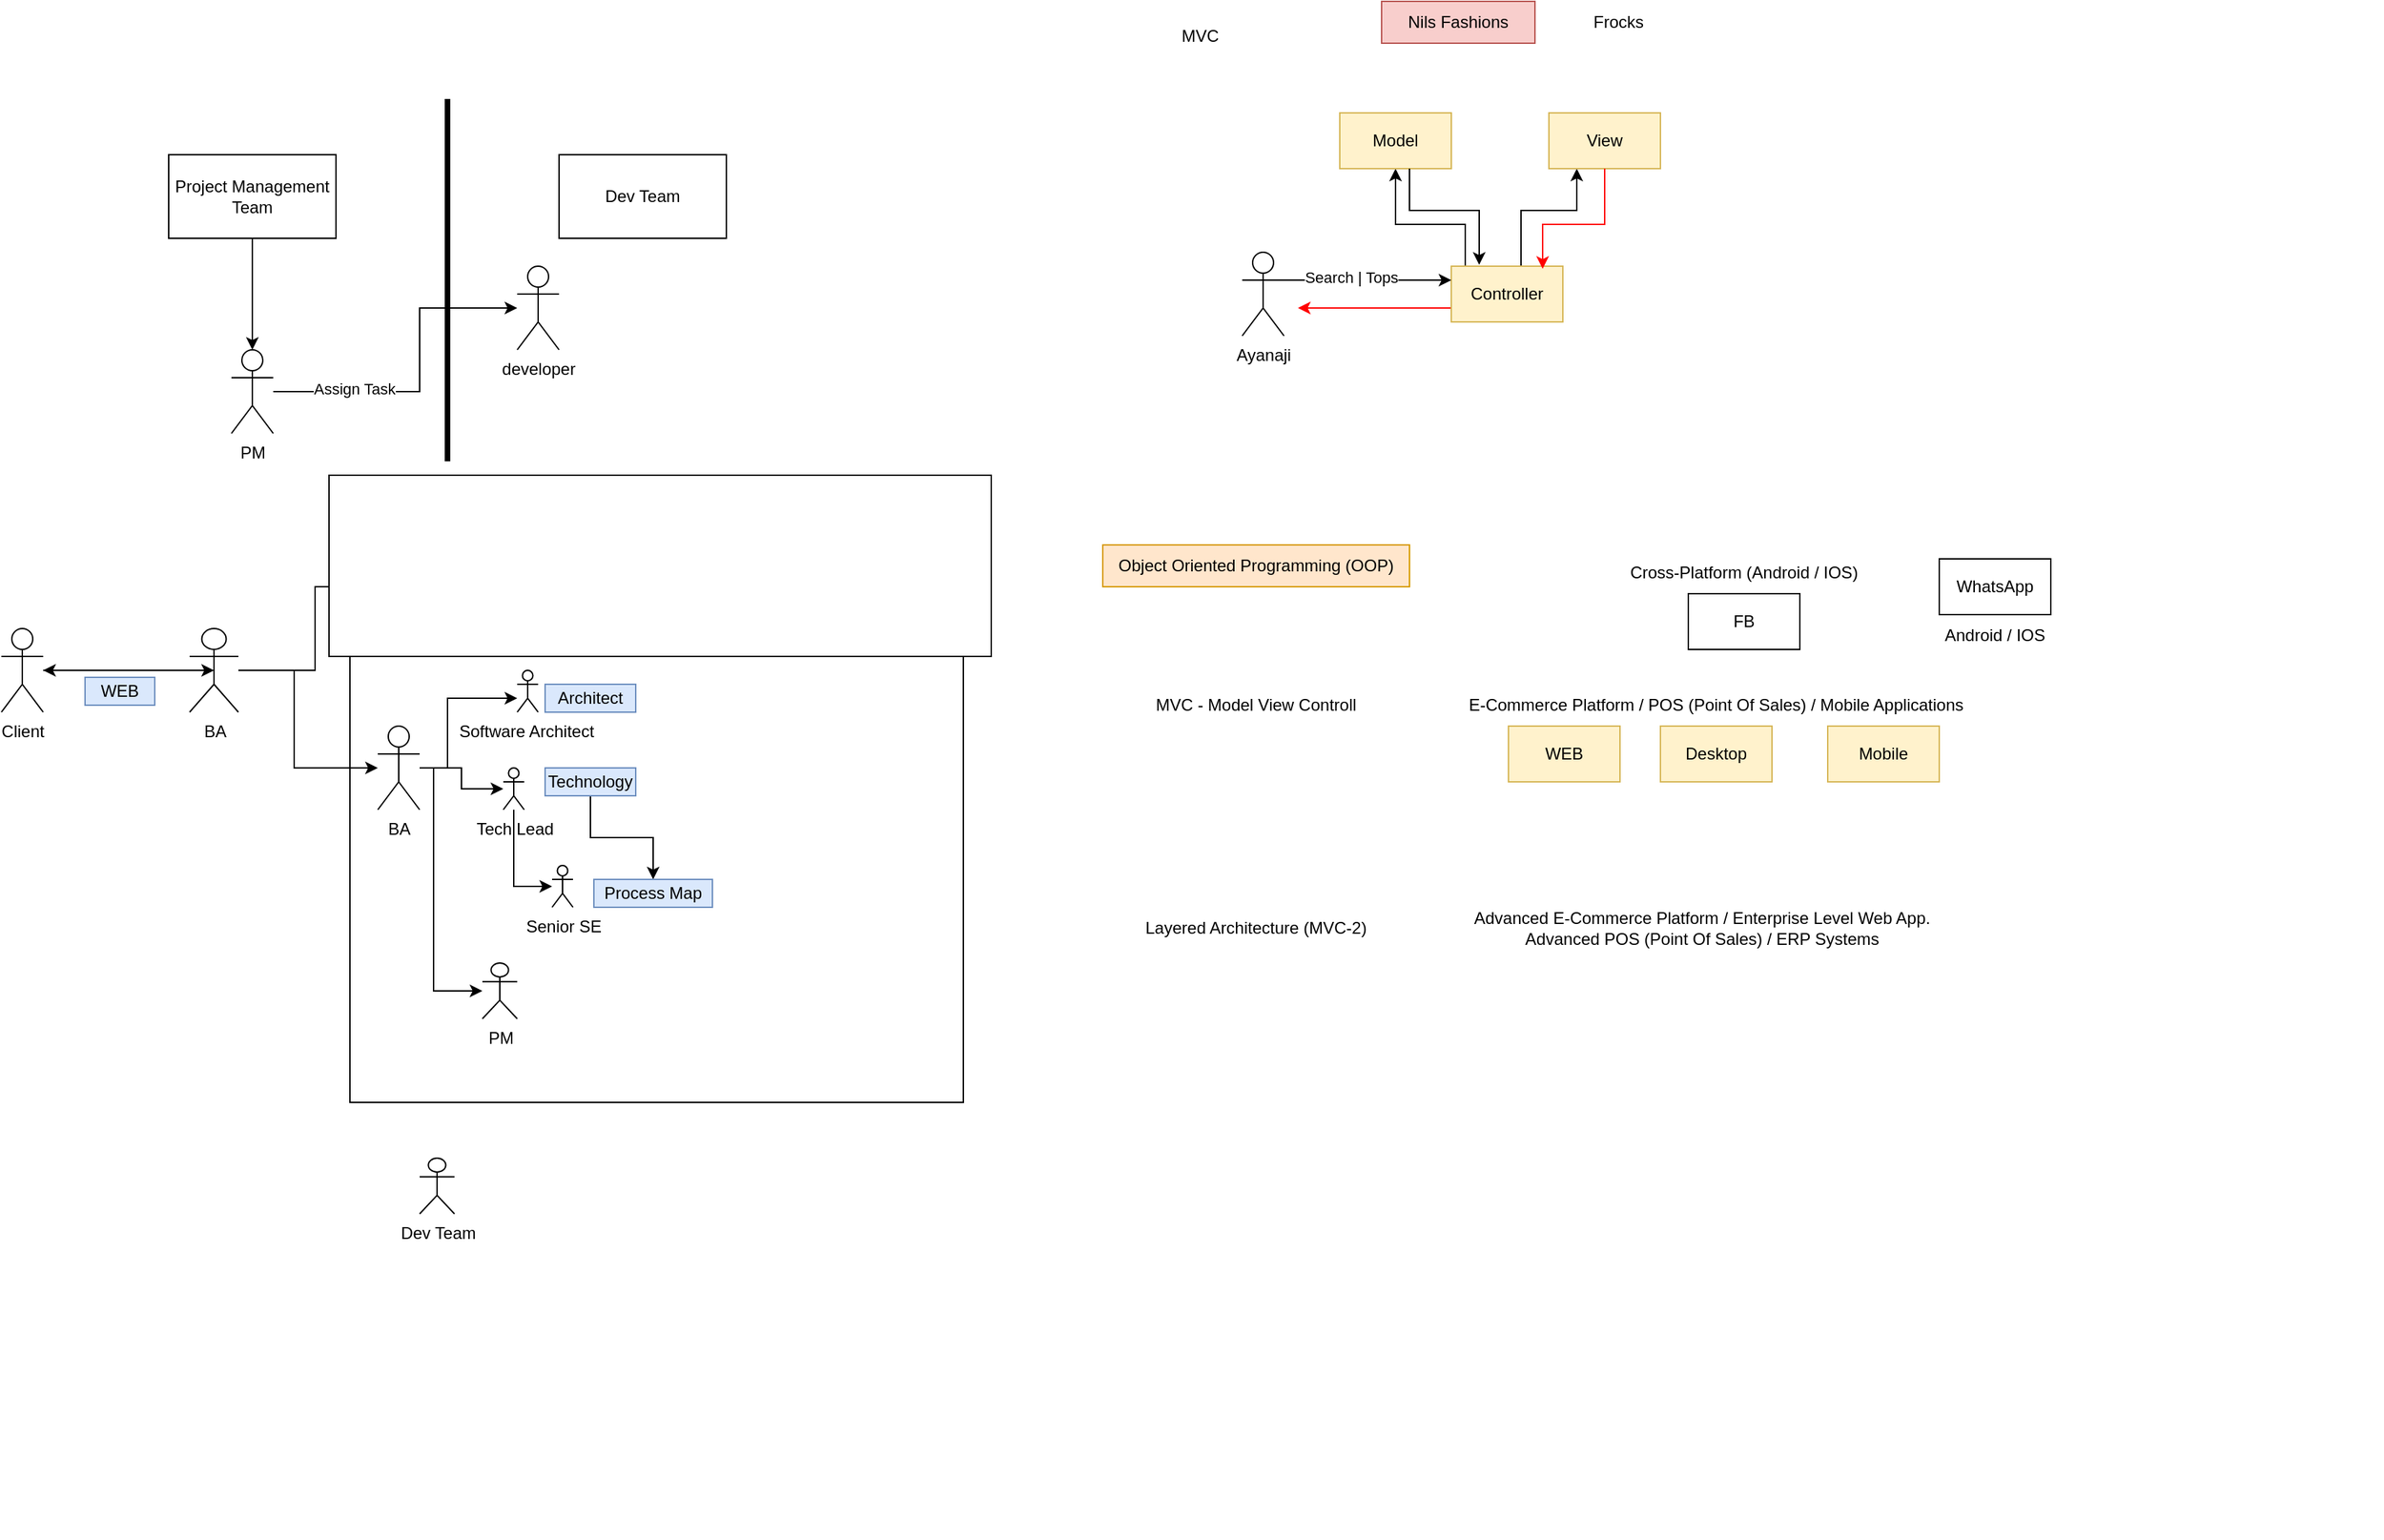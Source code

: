 <mxfile version="23.0.2" type="device">
  <diagram name="Page-1" id="LAC51Xz3Igw1ihRJPp65">
    <mxGraphModel dx="1468" dy="2287" grid="1" gridSize="10" guides="1" tooltips="1" connect="1" arrows="1" fold="1" page="1" pageScale="1" pageWidth="827" pageHeight="1169" math="0" shadow="0">
      <root>
        <mxCell id="0" />
        <mxCell id="1" parent="0" />
        <mxCell id="1yopYpqmZPq9_qok3BCn-6" value="" style="edgeStyle=orthogonalEdgeStyle;rounded=0;orthogonalLoop=1;jettySize=auto;html=1;" parent="1" source="1yopYpqmZPq9_qok3BCn-1" edge="1">
          <mxGeometry relative="1" as="geometry">
            <mxPoint x="260" y="200" as="targetPoint" />
          </mxGeometry>
        </mxCell>
        <mxCell id="1yopYpqmZPq9_qok3BCn-1" value="Project Management&lt;br&gt;Team" style="rounded=0;whiteSpace=wrap;html=1;" parent="1" vertex="1">
          <mxGeometry x="200" y="60" width="120" height="60" as="geometry" />
        </mxCell>
        <mxCell id="1yopYpqmZPq9_qok3BCn-2" value="Dev Team" style="rounded=0;whiteSpace=wrap;html=1;" parent="1" vertex="1">
          <mxGeometry x="480" y="60" width="120" height="60" as="geometry" />
        </mxCell>
        <mxCell id="1yopYpqmZPq9_qok3BCn-3" value="" style="endArrow=none;html=1;rounded=0;strokeWidth=4;" parent="1" edge="1">
          <mxGeometry width="50" height="50" relative="1" as="geometry">
            <mxPoint x="400" y="280" as="sourcePoint" />
            <mxPoint x="400" y="20" as="targetPoint" />
          </mxGeometry>
        </mxCell>
        <mxCell id="1yopYpqmZPq9_qok3BCn-9" value="" style="edgeStyle=orthogonalEdgeStyle;rounded=0;orthogonalLoop=1;jettySize=auto;html=1;" parent="1" source="1yopYpqmZPq9_qok3BCn-7" target="1yopYpqmZPq9_qok3BCn-8" edge="1">
          <mxGeometry relative="1" as="geometry">
            <Array as="points">
              <mxPoint x="380" y="230" />
              <mxPoint x="380" y="170" />
            </Array>
          </mxGeometry>
        </mxCell>
        <mxCell id="1yopYpqmZPq9_qok3BCn-10" value="Assign Task" style="edgeLabel;html=1;align=center;verticalAlign=middle;resizable=0;points=[];" parent="1yopYpqmZPq9_qok3BCn-9" vertex="1" connectable="0">
          <mxGeometry x="-0.505" y="2" relative="1" as="geometry">
            <mxPoint as="offset" />
          </mxGeometry>
        </mxCell>
        <mxCell id="1yopYpqmZPq9_qok3BCn-7" value="PM" style="shape=umlActor;verticalLabelPosition=bottom;verticalAlign=top;html=1;outlineConnect=0;" parent="1" vertex="1">
          <mxGeometry x="245" y="200" width="30" height="60" as="geometry" />
        </mxCell>
        <mxCell id="1yopYpqmZPq9_qok3BCn-8" value="developer" style="shape=umlActor;verticalLabelPosition=bottom;verticalAlign=top;html=1;outlineConnect=0;" parent="1" vertex="1">
          <mxGeometry x="450" y="140" width="30" height="60" as="geometry" />
        </mxCell>
        <mxCell id="1yopYpqmZPq9_qok3BCn-11" value="Client" style="shape=umlActor;verticalLabelPosition=bottom;verticalAlign=top;html=1;outlineConnect=0;" parent="1" vertex="1">
          <mxGeometry x="80" y="400" width="30" height="60" as="geometry" />
        </mxCell>
        <mxCell id="1yopYpqmZPq9_qok3BCn-14" style="edgeStyle=orthogonalEdgeStyle;rounded=0;orthogonalLoop=1;jettySize=auto;html=1;" parent="1" source="1yopYpqmZPq9_qok3BCn-12" edge="1">
          <mxGeometry relative="1" as="geometry">
            <mxPoint x="110" y="430" as="targetPoint" />
          </mxGeometry>
        </mxCell>
        <mxCell id="1yopYpqmZPq9_qok3BCn-15" style="edgeStyle=orthogonalEdgeStyle;rounded=0;orthogonalLoop=1;jettySize=auto;html=1;" parent="1" source="1yopYpqmZPq9_qok3BCn-12" target="1yopYpqmZPq9_qok3BCn-16" edge="1">
          <mxGeometry relative="1" as="geometry">
            <mxPoint x="360" y="430" as="targetPoint" />
          </mxGeometry>
        </mxCell>
        <mxCell id="1yopYpqmZPq9_qok3BCn-20" style="edgeStyle=orthogonalEdgeStyle;rounded=0;orthogonalLoop=1;jettySize=auto;html=1;" parent="1" source="1yopYpqmZPq9_qok3BCn-12" target="1yopYpqmZPq9_qok3BCn-19" edge="1">
          <mxGeometry relative="1" as="geometry">
            <Array as="points">
              <mxPoint x="290" y="430" />
              <mxPoint x="290" y="500" />
            </Array>
          </mxGeometry>
        </mxCell>
        <mxCell id="1yopYpqmZPq9_qok3BCn-12" value="BA" style="shape=umlActor;verticalLabelPosition=bottom;verticalAlign=top;html=1;outlineConnect=0;" parent="1" vertex="1">
          <mxGeometry x="215" y="400" width="35" height="60" as="geometry" />
        </mxCell>
        <mxCell id="1yopYpqmZPq9_qok3BCn-13" style="edgeStyle=orthogonalEdgeStyle;rounded=0;orthogonalLoop=1;jettySize=auto;html=1;entryX=0.5;entryY=0.5;entryDx=0;entryDy=0;entryPerimeter=0;" parent="1" source="1yopYpqmZPq9_qok3BCn-11" target="1yopYpqmZPq9_qok3BCn-12" edge="1">
          <mxGeometry relative="1" as="geometry" />
        </mxCell>
        <mxCell id="1yopYpqmZPq9_qok3BCn-18" value="" style="whiteSpace=wrap;html=1;aspect=fixed;fillColor=none;movable=0;resizable=0;rotatable=0;deletable=0;editable=0;locked=1;connectable=0;" parent="1" vertex="1">
          <mxGeometry x="330" y="300" width="440" height="440" as="geometry" />
        </mxCell>
        <mxCell id="1yopYpqmZPq9_qok3BCn-22" style="edgeStyle=orthogonalEdgeStyle;rounded=0;orthogonalLoop=1;jettySize=auto;html=1;" parent="1" source="1yopYpqmZPq9_qok3BCn-16" target="1yopYpqmZPq9_qok3BCn-23" edge="1">
          <mxGeometry relative="1" as="geometry">
            <mxPoint x="470" y="370.0" as="targetPoint" />
          </mxGeometry>
        </mxCell>
        <mxCell id="1yopYpqmZPq9_qok3BCn-16" value="product owner" style="shape=umlActor;verticalLabelPosition=bottom;verticalAlign=top;html=1;outlineConnect=0;" parent="1" vertex="1">
          <mxGeometry x="360" y="340" width="30" height="60" as="geometry" />
        </mxCell>
        <mxCell id="1yopYpqmZPq9_qok3BCn-26" style="edgeStyle=orthogonalEdgeStyle;rounded=0;orthogonalLoop=1;jettySize=auto;html=1;" parent="1" source="1yopYpqmZPq9_qok3BCn-19" target="1yopYpqmZPq9_qok3BCn-27" edge="1">
          <mxGeometry relative="1" as="geometry">
            <mxPoint x="420" y="500" as="targetPoint" />
            <Array as="points">
              <mxPoint x="400" y="500" />
              <mxPoint x="400" y="450" />
            </Array>
          </mxGeometry>
        </mxCell>
        <mxCell id="1yopYpqmZPq9_qok3BCn-55" style="edgeStyle=orthogonalEdgeStyle;rounded=0;orthogonalLoop=1;jettySize=auto;html=1;" parent="1" source="1yopYpqmZPq9_qok3BCn-19" target="1yopYpqmZPq9_qok3BCn-56" edge="1">
          <mxGeometry relative="1" as="geometry">
            <mxPoint x="450" y="550" as="targetPoint" />
          </mxGeometry>
        </mxCell>
        <mxCell id="1yopYpqmZPq9_qok3BCn-19" value="BA" style="shape=umlActor;verticalLabelPosition=bottom;verticalAlign=top;html=1;outlineConnect=0;" parent="1" vertex="1">
          <mxGeometry x="350" y="470" width="30" height="60" as="geometry" />
        </mxCell>
        <mxCell id="1yopYpqmZPq9_qok3BCn-23" value="Scrum Meeting" style="whiteSpace=wrap;html=1;aspect=fixed;" parent="1" vertex="1">
          <mxGeometry x="570" y="330.0" width="80" height="80" as="geometry" />
        </mxCell>
        <mxCell id="1yopYpqmZPq9_qok3BCn-25" value="" style="rounded=0;whiteSpace=wrap;html=1;" parent="1" vertex="1">
          <mxGeometry x="315" y="290" width="475" height="130" as="geometry" />
        </mxCell>
        <mxCell id="1yopYpqmZPq9_qok3BCn-27" value="Software Architect&amp;nbsp;" style="shape=umlActor;verticalLabelPosition=bottom;verticalAlign=top;html=1;outlineConnect=0;" parent="1" vertex="1">
          <mxGeometry x="450" y="430" width="15" height="30" as="geometry" />
        </mxCell>
        <mxCell id="1yopYpqmZPq9_qok3BCn-28" value="MVC - Model View Controll" style="text;html=1;strokeColor=none;fillColor=none;align=center;verticalAlign=middle;whiteSpace=wrap;rounded=0;" parent="1" vertex="1">
          <mxGeometry x="880" y="440" width="200" height="30" as="geometry" />
        </mxCell>
        <mxCell id="1yopYpqmZPq9_qok3BCn-29" value="Layered Architecture (MVC-2)" style="text;html=1;strokeColor=none;fillColor=none;align=center;verticalAlign=middle;whiteSpace=wrap;rounded=0;" parent="1" vertex="1">
          <mxGeometry x="880" y="600" width="200" height="30" as="geometry" />
        </mxCell>
        <mxCell id="1yopYpqmZPq9_qok3BCn-30" value="Object Oriented Programming (OOP)" style="text;html=1;strokeColor=#d79b00;fillColor=#ffe6cc;align=center;verticalAlign=middle;whiteSpace=wrap;rounded=0;" parent="1" vertex="1">
          <mxGeometry x="870" y="340" width="220" height="30" as="geometry" />
        </mxCell>
        <mxCell id="1yopYpqmZPq9_qok3BCn-31" value="E-Commerce Platform / POS (Point Of Sales) / Mobile Applications" style="text;html=1;strokeColor=none;fillColor=none;align=center;verticalAlign=middle;whiteSpace=wrap;rounded=0;" parent="1" vertex="1">
          <mxGeometry x="1100" y="440" width="420" height="30" as="geometry" />
        </mxCell>
        <mxCell id="1yopYpqmZPq9_qok3BCn-32" value="FB" style="rounded=0;whiteSpace=wrap;html=1;" parent="1" vertex="1">
          <mxGeometry x="1290" y="375" width="80" height="40" as="geometry" />
        </mxCell>
        <mxCell id="1yopYpqmZPq9_qok3BCn-33" value="WhatsApp" style="rounded=0;whiteSpace=wrap;html=1;" parent="1" vertex="1">
          <mxGeometry x="1470" y="350" width="80" height="40" as="geometry" />
        </mxCell>
        <mxCell id="1yopYpqmZPq9_qok3BCn-34" value="Cross-Platform (Android / IOS)" style="text;html=1;strokeColor=none;fillColor=none;align=center;verticalAlign=middle;whiteSpace=wrap;rounded=0;" parent="1" vertex="1">
          <mxGeometry x="1230" y="345" width="200" height="30" as="geometry" />
        </mxCell>
        <mxCell id="1yopYpqmZPq9_qok3BCn-35" value="Android / IOS" style="text;html=1;strokeColor=none;fillColor=none;align=center;verticalAlign=middle;whiteSpace=wrap;rounded=0;" parent="1" vertex="1">
          <mxGeometry x="1410" y="390" width="200" height="30" as="geometry" />
        </mxCell>
        <mxCell id="1yopYpqmZPq9_qok3BCn-36" value="WEB" style="rounded=0;whiteSpace=wrap;html=1;fillColor=#fff2cc;strokeColor=#d6b656;" parent="1" vertex="1">
          <mxGeometry x="1161" y="470" width="80" height="40" as="geometry" />
        </mxCell>
        <mxCell id="1yopYpqmZPq9_qok3BCn-37" value="Desktop" style="rounded=0;whiteSpace=wrap;html=1;fillColor=#fff2cc;strokeColor=#d6b656;" parent="1" vertex="1">
          <mxGeometry x="1270" y="470" width="80" height="40" as="geometry" />
        </mxCell>
        <mxCell id="1yopYpqmZPq9_qok3BCn-38" value="Mobile" style="rounded=0;whiteSpace=wrap;html=1;fillColor=#fff2cc;strokeColor=#d6b656;" parent="1" vertex="1">
          <mxGeometry x="1390" y="470" width="80" height="40" as="geometry" />
        </mxCell>
        <mxCell id="1yopYpqmZPq9_qok3BCn-47" style="edgeStyle=orthogonalEdgeStyle;rounded=0;orthogonalLoop=1;jettySize=auto;html=1;entryX=0.5;entryY=1;entryDx=0;entryDy=0;" parent="1" source="1yopYpqmZPq9_qok3BCn-39" target="1yopYpqmZPq9_qok3BCn-46" edge="1">
          <mxGeometry relative="1" as="geometry">
            <Array as="points">
              <mxPoint x="1130" y="110" />
              <mxPoint x="1080" y="110" />
            </Array>
          </mxGeometry>
        </mxCell>
        <mxCell id="1yopYpqmZPq9_qok3BCn-50" style="edgeStyle=orthogonalEdgeStyle;rounded=0;orthogonalLoop=1;jettySize=auto;html=1;entryX=0.25;entryY=1;entryDx=0;entryDy=0;" parent="1" source="1yopYpqmZPq9_qok3BCn-39" target="1yopYpqmZPq9_qok3BCn-49" edge="1">
          <mxGeometry relative="1" as="geometry">
            <Array as="points">
              <mxPoint x="1170" y="100" />
              <mxPoint x="1210" y="100" />
            </Array>
          </mxGeometry>
        </mxCell>
        <mxCell id="1yopYpqmZPq9_qok3BCn-52" style="edgeStyle=orthogonalEdgeStyle;rounded=0;orthogonalLoop=1;jettySize=auto;html=1;strokeColor=#FF0000;" parent="1" source="1yopYpqmZPq9_qok3BCn-39" edge="1">
          <mxGeometry relative="1" as="geometry">
            <mxPoint x="1010" y="170" as="targetPoint" />
            <Array as="points">
              <mxPoint x="1040" y="170" />
              <mxPoint x="1040" y="170" />
            </Array>
          </mxGeometry>
        </mxCell>
        <mxCell id="1yopYpqmZPq9_qok3BCn-39" value="Controller" style="rounded=0;whiteSpace=wrap;html=1;fillColor=#fff2cc;strokeColor=#d6b656;" parent="1" vertex="1">
          <mxGeometry x="1120" y="140" width="80" height="40" as="geometry" />
        </mxCell>
        <mxCell id="1yopYpqmZPq9_qok3BCn-40" value="Ayanaji" style="shape=umlActor;verticalLabelPosition=bottom;verticalAlign=top;html=1;outlineConnect=0;" parent="1" vertex="1">
          <mxGeometry x="970" y="130" width="30" height="60" as="geometry" />
        </mxCell>
        <mxCell id="1yopYpqmZPq9_qok3BCn-41" value="" style="endArrow=classic;html=1;rounded=0;exitX=1;exitY=0.333;exitDx=0;exitDy=0;exitPerimeter=0;entryX=0;entryY=0.25;entryDx=0;entryDy=0;" parent="1" source="1yopYpqmZPq9_qok3BCn-40" target="1yopYpqmZPq9_qok3BCn-39" edge="1">
          <mxGeometry width="50" height="50" relative="1" as="geometry">
            <mxPoint x="1220" y="230" as="sourcePoint" />
            <mxPoint x="1270" y="180" as="targetPoint" />
          </mxGeometry>
        </mxCell>
        <mxCell id="1yopYpqmZPq9_qok3BCn-45" value="Search | Tops" style="edgeLabel;html=1;align=center;verticalAlign=middle;resizable=0;points=[];" parent="1yopYpqmZPq9_qok3BCn-41" vertex="1" connectable="0">
          <mxGeometry x="-0.197" y="2" relative="1" as="geometry">
            <mxPoint as="offset" />
          </mxGeometry>
        </mxCell>
        <mxCell id="1yopYpqmZPq9_qok3BCn-42" value="Nils Fashions" style="text;html=1;strokeColor=#b85450;fillColor=#f8cecc;align=center;verticalAlign=middle;whiteSpace=wrap;rounded=0;" parent="1" vertex="1">
          <mxGeometry x="1070" y="-50" width="110" height="30" as="geometry" />
        </mxCell>
        <mxCell id="1yopYpqmZPq9_qok3BCn-43" value="Frocks" style="text;html=1;strokeColor=none;fillColor=none;align=center;verticalAlign=middle;whiteSpace=wrap;rounded=0;" parent="1" vertex="1">
          <mxGeometry x="1190" y="-50" width="100" height="30" as="geometry" />
        </mxCell>
        <mxCell id="1yopYpqmZPq9_qok3BCn-44" value="MVC" style="text;html=1;strokeColor=none;fillColor=none;align=center;verticalAlign=middle;whiteSpace=wrap;rounded=0;" parent="1" vertex="1">
          <mxGeometry x="890" y="-40" width="100" height="30" as="geometry" />
        </mxCell>
        <mxCell id="1yopYpqmZPq9_qok3BCn-46" value="Model" style="rounded=0;whiteSpace=wrap;html=1;fillColor=#fff2cc;strokeColor=#d6b656;" parent="1" vertex="1">
          <mxGeometry x="1040" y="30" width="80" height="40" as="geometry" />
        </mxCell>
        <mxCell id="1yopYpqmZPq9_qok3BCn-48" style="edgeStyle=orthogonalEdgeStyle;rounded=0;orthogonalLoop=1;jettySize=auto;html=1;" parent="1" source="1yopYpqmZPq9_qok3BCn-46" edge="1">
          <mxGeometry relative="1" as="geometry">
            <mxPoint x="1140" y="139" as="targetPoint" />
            <Array as="points">
              <mxPoint x="1090" y="100" />
              <mxPoint x="1140" y="100" />
              <mxPoint x="1140" y="139" />
            </Array>
          </mxGeometry>
        </mxCell>
        <mxCell id="1yopYpqmZPq9_qok3BCn-49" value="View" style="rounded=0;whiteSpace=wrap;html=1;fillColor=#fff2cc;strokeColor=#d6b656;" parent="1" vertex="1">
          <mxGeometry x="1190" y="30" width="80" height="40" as="geometry" />
        </mxCell>
        <mxCell id="1yopYpqmZPq9_qok3BCn-51" style="edgeStyle=orthogonalEdgeStyle;rounded=0;orthogonalLoop=1;jettySize=auto;html=1;entryX=0.819;entryY=0.047;entryDx=0;entryDy=0;entryPerimeter=0;strokeColor=#FF0000;" parent="1" source="1yopYpqmZPq9_qok3BCn-49" target="1yopYpqmZPq9_qok3BCn-39" edge="1">
          <mxGeometry relative="1" as="geometry">
            <Array as="points">
              <mxPoint x="1230" y="110" />
              <mxPoint x="1186" y="110" />
            </Array>
          </mxGeometry>
        </mxCell>
        <mxCell id="1yopYpqmZPq9_qok3BCn-53" value="" style="shape=image;verticalLabelPosition=bottom;labelBackgroundColor=default;verticalAlign=top;aspect=fixed;imageAspect=0;image=https://www.developersstack.com/assets/extra-program/se-project-1.png;" parent="1" vertex="1">
          <mxGeometry x="1072.22" y="670" width="715.56" height="382.8" as="geometry" />
        </mxCell>
        <mxCell id="1yopYpqmZPq9_qok3BCn-54" value="Advanced E-Commerce Platform / Enterprise Level Web App.&lt;br&gt;Advanced POS (Point Of Sales) / ERP Systems" style="text;html=1;strokeColor=none;fillColor=none;align=center;verticalAlign=middle;whiteSpace=wrap;rounded=0;" parent="1" vertex="1">
          <mxGeometry x="1090" y="600" width="420" height="30" as="geometry" />
        </mxCell>
        <mxCell id="1yopYpqmZPq9_qok3BCn-64" style="edgeStyle=orthogonalEdgeStyle;rounded=0;orthogonalLoop=1;jettySize=auto;html=1;" parent="1" source="1yopYpqmZPq9_qok3BCn-56" target="1yopYpqmZPq9_qok3BCn-62" edge="1">
          <mxGeometry relative="1" as="geometry">
            <Array as="points">
              <mxPoint x="447" y="585" />
            </Array>
          </mxGeometry>
        </mxCell>
        <mxCell id="1yopYpqmZPq9_qok3BCn-56" value="Tech Lead" style="shape=umlActor;verticalLabelPosition=bottom;verticalAlign=top;html=1;outlineConnect=0;" parent="1" vertex="1">
          <mxGeometry x="440" y="500" width="15" height="30" as="geometry" />
        </mxCell>
        <mxCell id="1yopYpqmZPq9_qok3BCn-57" value="WEB" style="rounded=0;whiteSpace=wrap;html=1;fillColor=#dae8fc;strokeColor=#6c8ebf;" parent="1" vertex="1">
          <mxGeometry x="140" y="435" width="50" height="20" as="geometry" />
        </mxCell>
        <mxCell id="1yopYpqmZPq9_qok3BCn-58" value="Architect" style="rounded=0;whiteSpace=wrap;html=1;fillColor=#dae8fc;strokeColor=#6c8ebf;" parent="1" vertex="1">
          <mxGeometry x="470" y="440" width="65" height="20" as="geometry" />
        </mxCell>
        <mxCell id="1yopYpqmZPq9_qok3BCn-65" style="edgeStyle=orthogonalEdgeStyle;rounded=0;orthogonalLoop=1;jettySize=auto;html=1;entryX=0.5;entryY=0;entryDx=0;entryDy=0;" parent="1" source="1yopYpqmZPq9_qok3BCn-59" target="1yopYpqmZPq9_qok3BCn-63" edge="1">
          <mxGeometry relative="1" as="geometry" />
        </mxCell>
        <mxCell id="1yopYpqmZPq9_qok3BCn-59" value="Technology" style="rounded=0;whiteSpace=wrap;html=1;fillColor=#dae8fc;strokeColor=#6c8ebf;" parent="1" vertex="1">
          <mxGeometry x="470" y="500" width="65" height="20" as="geometry" />
        </mxCell>
        <mxCell id="1yopYpqmZPq9_qok3BCn-60" value="PM" style="shape=umlActor;verticalLabelPosition=bottom;verticalAlign=top;html=1;outlineConnect=0;" parent="1" vertex="1">
          <mxGeometry x="425" y="640" width="25" height="40" as="geometry" />
        </mxCell>
        <mxCell id="1yopYpqmZPq9_qok3BCn-61" style="edgeStyle=orthogonalEdgeStyle;rounded=0;orthogonalLoop=1;jettySize=auto;html=1;" parent="1" source="1yopYpqmZPq9_qok3BCn-19" target="1yopYpqmZPq9_qok3BCn-60" edge="1">
          <mxGeometry relative="1" as="geometry">
            <mxPoint x="410" y="680" as="targetPoint" />
            <Array as="points">
              <mxPoint x="390" y="500" />
              <mxPoint x="390" y="660" />
            </Array>
          </mxGeometry>
        </mxCell>
        <mxCell id="1yopYpqmZPq9_qok3BCn-62" value="Senior SE" style="shape=umlActor;verticalLabelPosition=bottom;verticalAlign=top;html=1;outlineConnect=0;" parent="1" vertex="1">
          <mxGeometry x="475" y="570" width="15" height="30" as="geometry" />
        </mxCell>
        <mxCell id="1yopYpqmZPq9_qok3BCn-63" value="Process Map" style="rounded=0;whiteSpace=wrap;html=1;fillColor=#dae8fc;strokeColor=#6c8ebf;" parent="1" vertex="1">
          <mxGeometry x="505" y="580" width="85" height="20" as="geometry" />
        </mxCell>
        <mxCell id="ptk1qDySCb0V8ACIHHMI-1" value="Dev Team" style="shape=umlActor;verticalLabelPosition=bottom;verticalAlign=top;html=1;outlineConnect=0;" vertex="1" parent="1">
          <mxGeometry x="380" y="780" width="25" height="40" as="geometry" />
        </mxCell>
      </root>
    </mxGraphModel>
  </diagram>
</mxfile>
